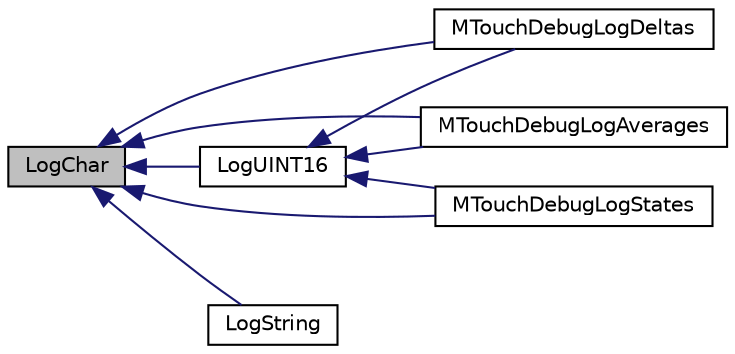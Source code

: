 digraph "LogChar"
{
  edge [fontname="Helvetica",fontsize="10",labelfontname="Helvetica",labelfontsize="10"];
  node [fontname="Helvetica",fontsize="10",shape=record];
  rankdir="LR";
  Node1 [label="LogChar",height=0.2,width=0.4,color="black", fillcolor="grey75", style="filled", fontcolor="black"];
  Node1 -> Node2 [dir="back",color="midnightblue",fontsize="10",style="solid",fontname="Helvetica"];
  Node2 [label="LogUINT16",height=0.2,width=0.4,color="black", fillcolor="white", style="filled",URL="$m_touch_debug_8c.html#acc382f76536caf18a65fa2719a34fd7e"];
  Node2 -> Node3 [dir="back",color="midnightblue",fontsize="10",style="solid",fontname="Helvetica"];
  Node3 [label="MTouchDebugLogDeltas",height=0.2,width=0.4,color="black", fillcolor="white", style="filled",URL="$m_touch_debug_8c.html#a204887d43f998082e34cd0b146cc107f"];
  Node2 -> Node4 [dir="back",color="midnightblue",fontsize="10",style="solid",fontname="Helvetica"];
  Node4 [label="MTouchDebugLogAverages",height=0.2,width=0.4,color="black", fillcolor="white", style="filled",URL="$m_touch_debug_8c.html#ad7170f36f83e419548f722772a61fee6"];
  Node2 -> Node5 [dir="back",color="midnightblue",fontsize="10",style="solid",fontname="Helvetica"];
  Node5 [label="MTouchDebugLogStates",height=0.2,width=0.4,color="black", fillcolor="white", style="filled",URL="$m_touch_debug_8c.html#a05b8333dce9dc9dcfeca6a1e161df1c1"];
  Node1 -> Node6 [dir="back",color="midnightblue",fontsize="10",style="solid",fontname="Helvetica"];
  Node6 [label="LogString",height=0.2,width=0.4,color="black", fillcolor="white", style="filled",URL="$m_touch_debug_8c.html#a3d546c5c9847d8554a35554aaf26455c"];
  Node1 -> Node3 [dir="back",color="midnightblue",fontsize="10",style="solid",fontname="Helvetica"];
  Node1 -> Node4 [dir="back",color="midnightblue",fontsize="10",style="solid",fontname="Helvetica"];
  Node1 -> Node5 [dir="back",color="midnightblue",fontsize="10",style="solid",fontname="Helvetica"];
}
